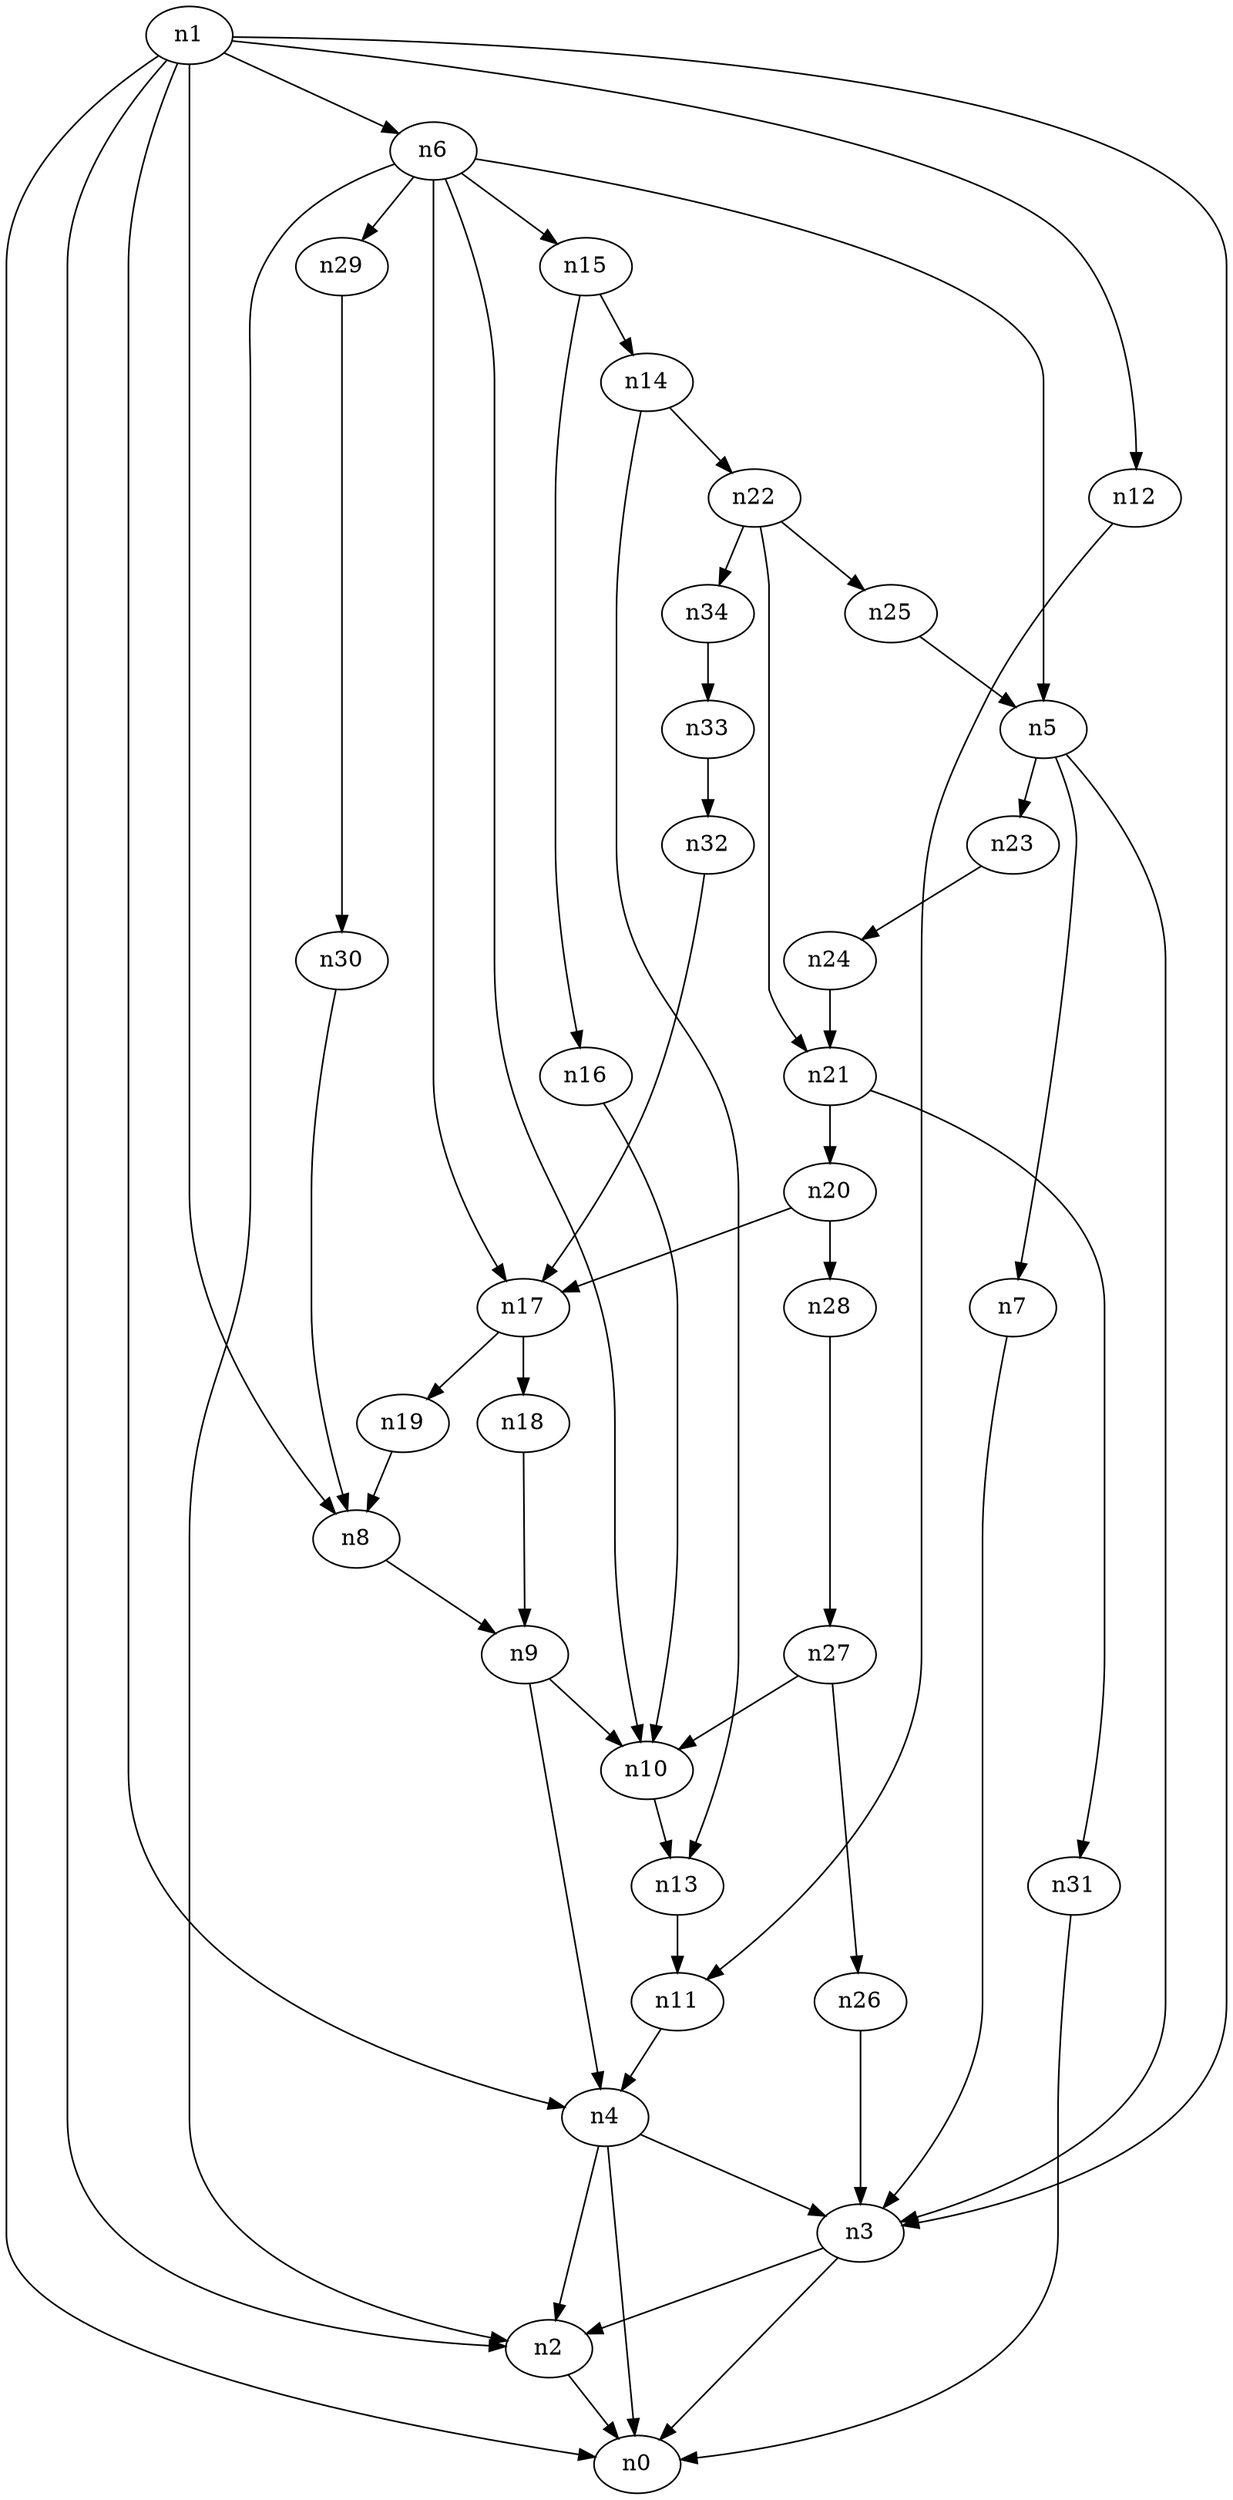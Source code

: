 digraph G {
	n1 -> n0	 [_graphml_id=e0];
	n1 -> n2	 [_graphml_id=e1];
	n1 -> n3	 [_graphml_id=e6];
	n1 -> n4	 [_graphml_id=e9];
	n1 -> n6	 [_graphml_id=e44];
	n1 -> n8	 [_graphml_id=e15];
	n1 -> n12	 [_graphml_id=e21];
	n2 -> n0	 [_graphml_id=e5];
	n3 -> n0	 [_graphml_id=e8];
	n3 -> n2	 [_graphml_id=e2];
	n4 -> n0	 [_graphml_id=e4];
	n4 -> n2	 [_graphml_id=e7];
	n4 -> n3	 [_graphml_id=e3];
	n5 -> n3	 [_graphml_id=e10];
	n5 -> n7	 [_graphml_id=e14];
	n5 -> n23	 [_graphml_id=e39];
	n6 -> n2	 [_graphml_id=e12];
	n6 -> n5	 [_graphml_id=e11];
	n6 -> n10	 [_graphml_id=e18];
	n6 -> n15	 [_graphml_id=e34];
	n6 -> n17	 [_graphml_id=e29];
	n6 -> n29	 [_graphml_id=e49];
	n7 -> n3	 [_graphml_id=e13];
	n8 -> n9	 [_graphml_id=e16];
	n9 -> n4	 [_graphml_id=e24];
	n9 -> n10	 [_graphml_id=e17];
	n10 -> n13	 [_graphml_id=e23];
	n11 -> n4	 [_graphml_id=e19];
	n12 -> n11	 [_graphml_id=e20];
	n13 -> n11	 [_graphml_id=e22];
	n14 -> n13	 [_graphml_id=e25];
	n14 -> n22	 [_graphml_id=e38];
	n15 -> n14	 [_graphml_id=e26];
	n15 -> n16	 [_graphml_id=e27];
	n16 -> n10	 [_graphml_id=e28];
	n17 -> n18	 [_graphml_id=e30];
	n17 -> n19	 [_graphml_id=e33];
	n18 -> n9	 [_graphml_id=e31];
	n19 -> n8	 [_graphml_id=e32];
	n20 -> n17	 [_graphml_id=e35];
	n20 -> n28	 [_graphml_id=e48];
	n21 -> n20	 [_graphml_id=e36];
	n21 -> n31	 [_graphml_id=e52];
	n22 -> n21	 [_graphml_id=e37];
	n22 -> n25	 [_graphml_id=e42];
	n22 -> n34	 [_graphml_id=e58];
	n23 -> n24	 [_graphml_id=e40];
	n24 -> n21	 [_graphml_id=e41];
	n25 -> n5	 [_graphml_id=e43];
	n26 -> n3	 [_graphml_id=e45];
	n27 -> n10	 [_graphml_id=e54];
	n27 -> n26	 [_graphml_id=e46];
	n28 -> n27	 [_graphml_id=e47];
	n29 -> n30	 [_graphml_id=e50];
	n30 -> n8	 [_graphml_id=e51];
	n31 -> n0	 [_graphml_id=e53];
	n32 -> n17	 [_graphml_id=e55];
	n33 -> n32	 [_graphml_id=e56];
	n34 -> n33	 [_graphml_id=e57];
}

